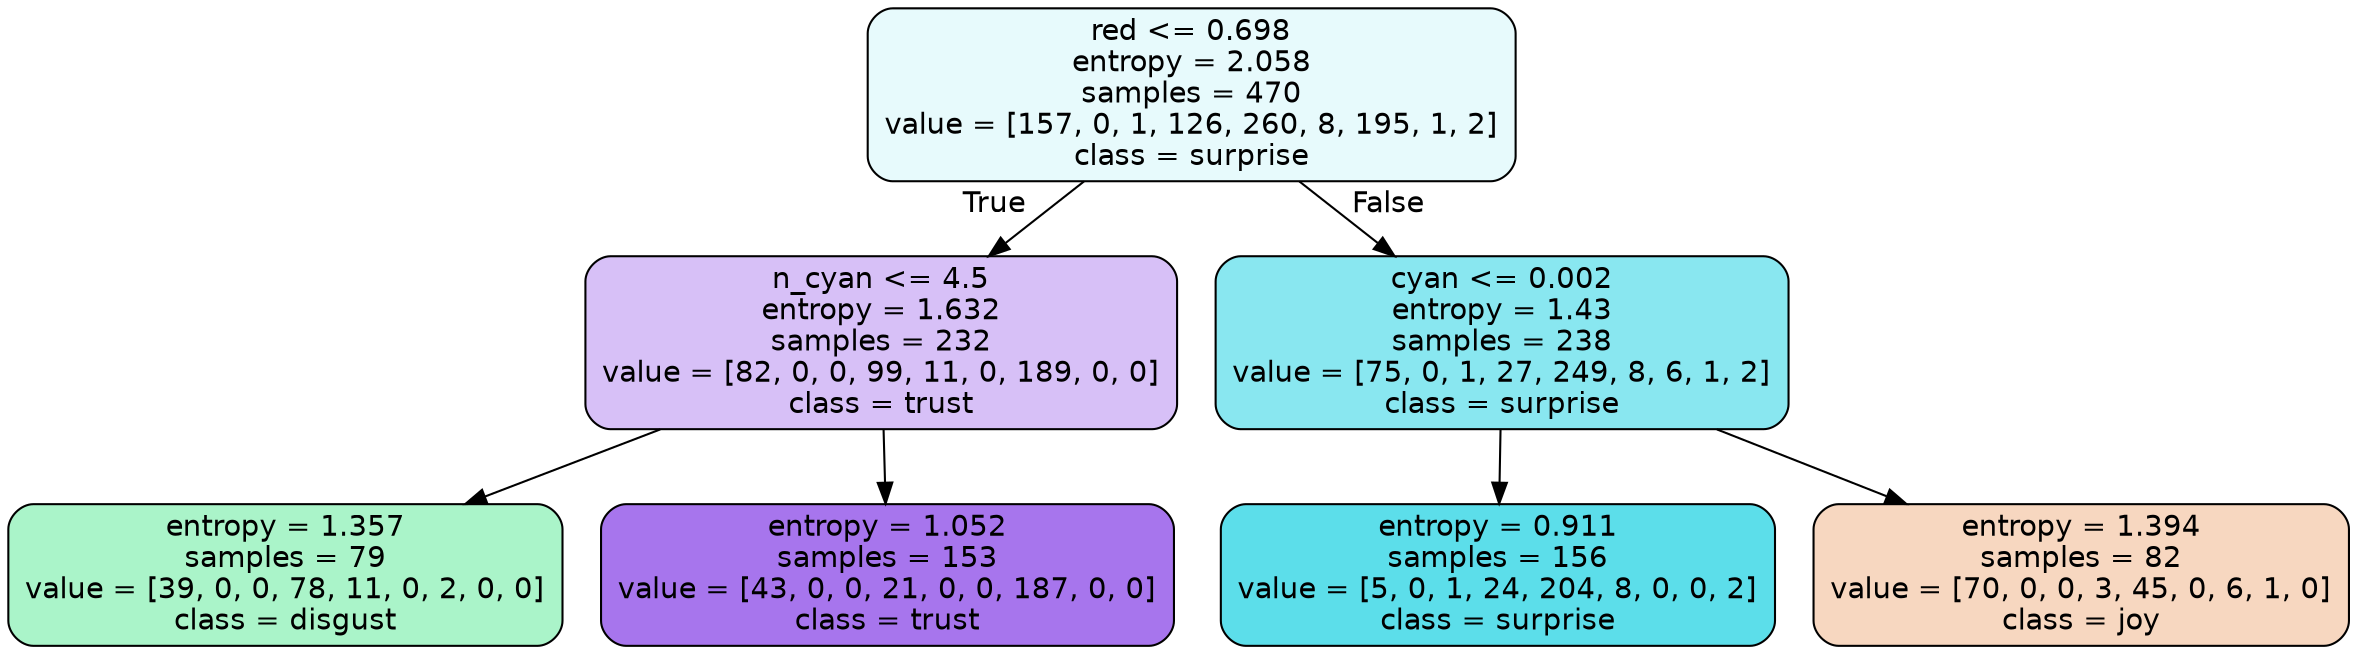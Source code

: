 digraph Tree {
node [shape=box, style="filled, rounded", color="black", fontname=helvetica] ;
edge [fontname=helvetica] ;
0 [label="red <= 0.698\nentropy = 2.058\nsamples = 470\nvalue = [157, 0, 1, 126, 260, 8, 195, 1, 2]\nclass = surprise", fillcolor="#39d7e51e"] ;
1 [label="n_cyan <= 4.5\nentropy = 1.632\nsamples = 232\nvalue = [82, 0, 0, 99, 11, 0, 189, 0, 0]\nclass = trust", fillcolor="#8139e551"] ;
0 -> 1 [labeldistance=2.5, labelangle=45, headlabel="True"] ;
2 [label="entropy = 1.357\nsamples = 79\nvalue = [39, 0, 0, 78, 11, 0, 2, 0, 0]\nclass = disgust", fillcolor="#39e5816d"] ;
1 -> 2 ;
3 [label="entropy = 1.052\nsamples = 153\nvalue = [43, 0, 0, 21, 0, 0, 187, 0, 0]\nclass = trust", fillcolor="#8139e5b1"] ;
1 -> 3 ;
4 [label="cyan <= 0.002\nentropy = 1.43\nsamples = 238\nvalue = [75, 0, 1, 27, 249, 8, 6, 1, 2]\nclass = surprise", fillcolor="#39d7e597"] ;
0 -> 4 [labeldistance=2.5, labelangle=-45, headlabel="False"] ;
5 [label="entropy = 0.911\nsamples = 156\nvalue = [5, 0, 1, 24, 204, 8, 0, 0, 2]\nclass = surprise", fillcolor="#39d7e5d1"] ;
4 -> 5 ;
6 [label="entropy = 1.394\nsamples = 82\nvalue = [70, 0, 0, 3, 45, 0, 6, 1, 0]\nclass = joy", fillcolor="#e5813950"] ;
4 -> 6 ;
}